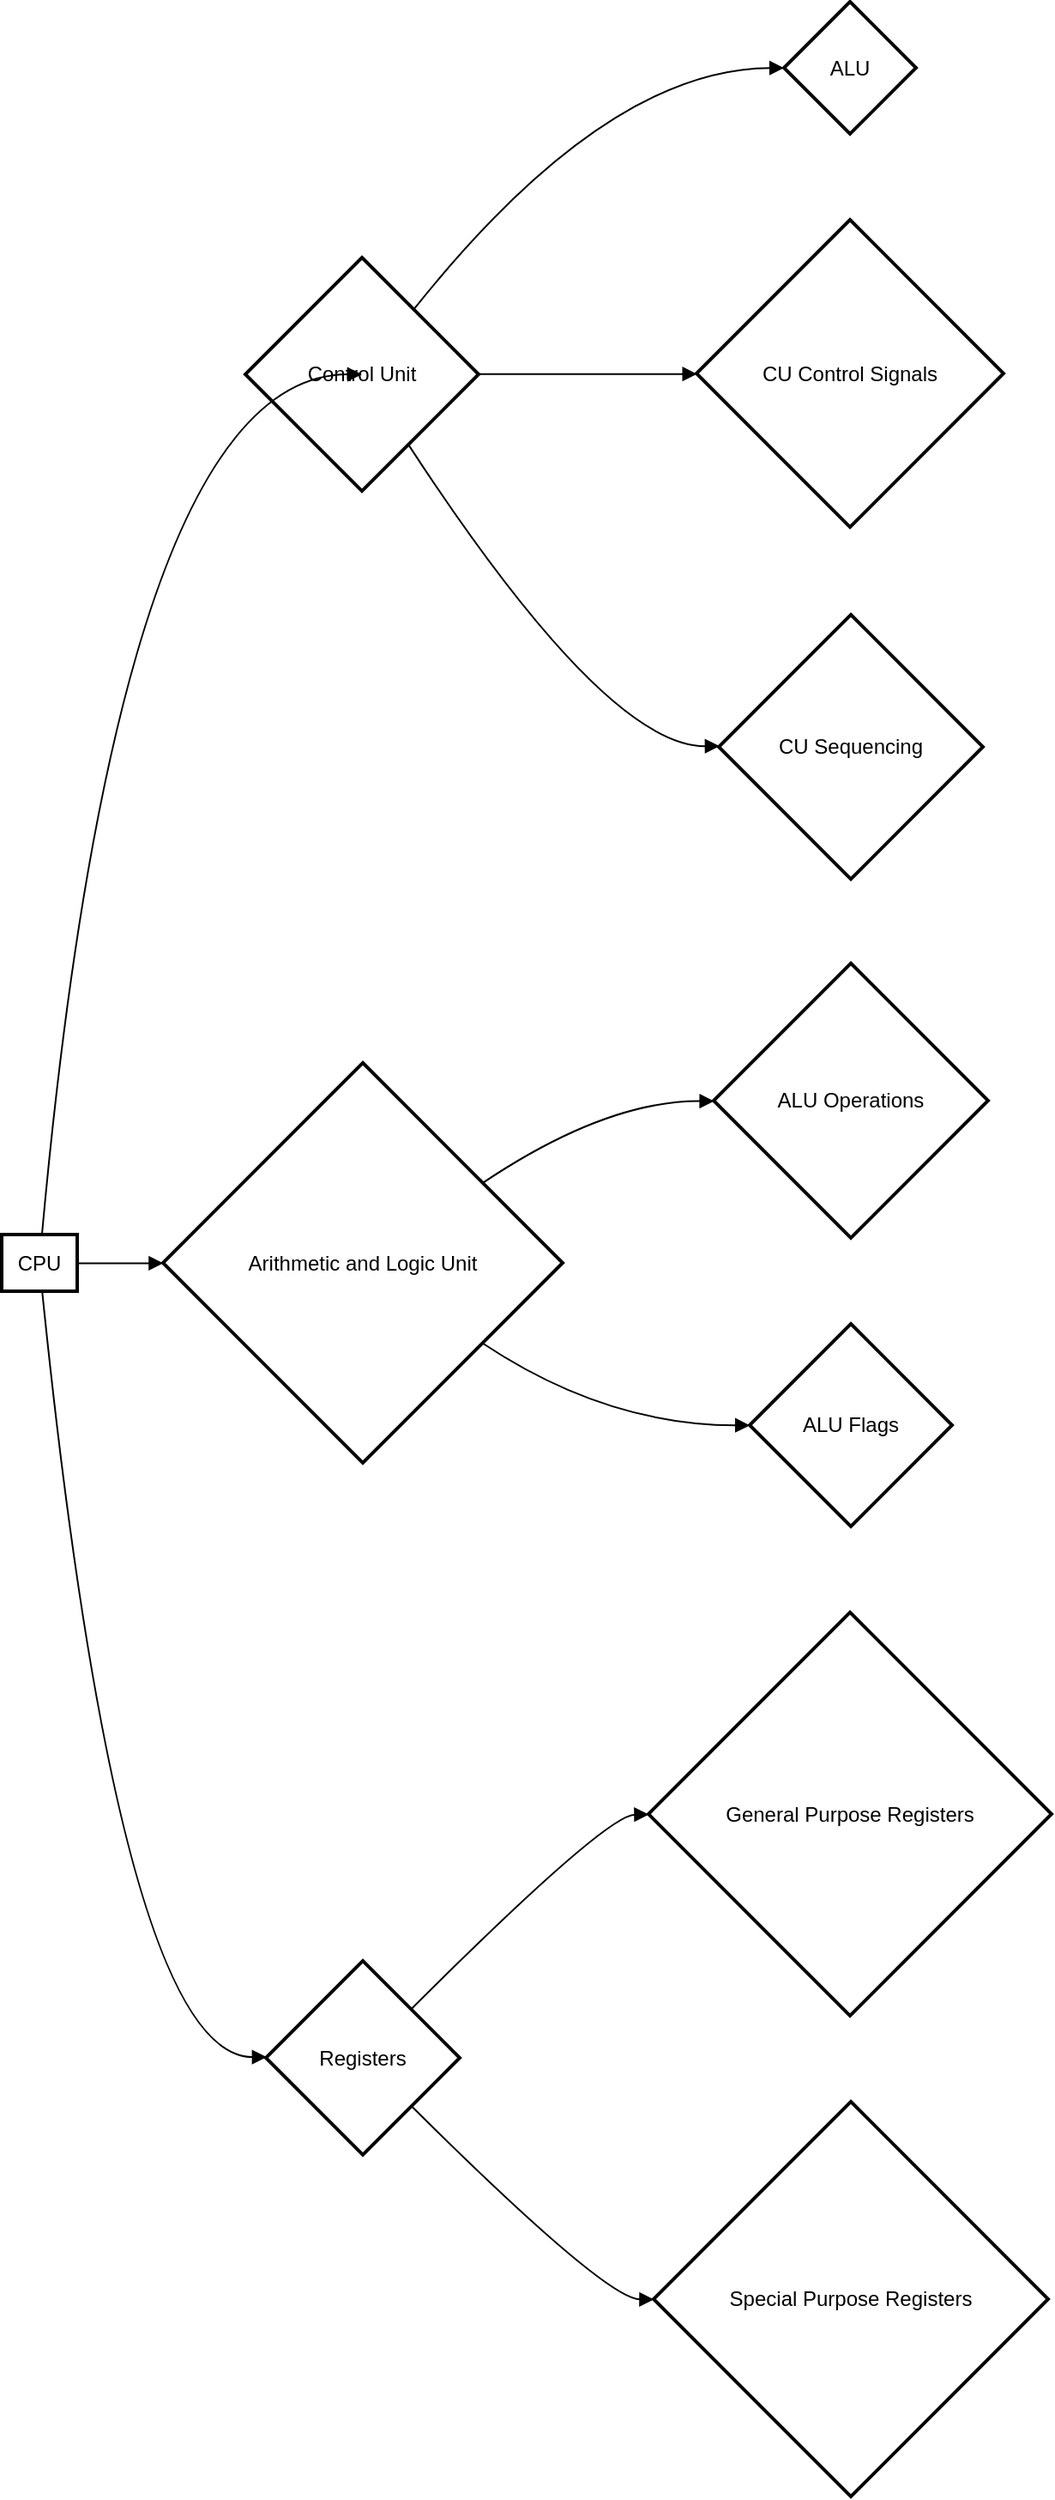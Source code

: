 <mxfile version="21.5.2" type="github">
  <diagram name="Página-1" id="bP6CFg4XiTYRrgsndQEi">
    <mxGraphModel>
      <root>
        <mxCell id="0" />
        <mxCell id="1" parent="0" />
        <mxCell id="2" value="CPU" style="whiteSpace=wrap;strokeWidth=2;" vertex="1" parent="1">
          <mxGeometry y="718" width="44" height="33" as="geometry" />
        </mxCell>
        <mxCell id="3" value="Control Unit" style="rhombus;strokeWidth=2;whiteSpace=wrap;" vertex="1" parent="1">
          <mxGeometry x="142" y="149" width="136" height="136" as="geometry" />
        </mxCell>
        <mxCell id="4" value="Arithmetic and Logic Unit" style="rhombus;strokeWidth=2;whiteSpace=wrap;" vertex="1" parent="1">
          <mxGeometry x="94" y="618" width="233" height="233" as="geometry" />
        </mxCell>
        <mxCell id="5" value="Registers" style="rhombus;strokeWidth=2;whiteSpace=wrap;" vertex="1" parent="1">
          <mxGeometry x="154" y="1141" width="113" height="113" as="geometry" />
        </mxCell>
        <mxCell id="6" value="ALU" style="rhombus;strokeWidth=2;whiteSpace=wrap;" vertex="1" parent="1">
          <mxGeometry x="456" width="77" height="77" as="geometry" />
        </mxCell>
        <mxCell id="7" value="CU Control Signals" style="rhombus;strokeWidth=2;whiteSpace=wrap;" vertex="1" parent="1">
          <mxGeometry x="405" y="127" width="179" height="179" as="geometry" />
        </mxCell>
        <mxCell id="8" value="CU Sequencing" style="rhombus;strokeWidth=2;whiteSpace=wrap;" vertex="1" parent="1">
          <mxGeometry x="418" y="357" width="154" height="154" as="geometry" />
        </mxCell>
        <mxCell id="9" value="ALU Operations" style="rhombus;strokeWidth=2;whiteSpace=wrap;" vertex="1" parent="1">
          <mxGeometry x="415" y="560" width="160" height="160" as="geometry" />
        </mxCell>
        <mxCell id="10" value="ALU Flags" style="rhombus;strokeWidth=2;whiteSpace=wrap;" vertex="1" parent="1">
          <mxGeometry x="436" y="770" width="118" height="118" as="geometry" />
        </mxCell>
        <mxCell id="11" value="General Purpose Registers" style="rhombus;strokeWidth=2;whiteSpace=wrap;" vertex="1" parent="1">
          <mxGeometry x="377" y="938" width="235" height="235" as="geometry" />
        </mxCell>
        <mxCell id="12" value="Special Purpose Registers" style="rhombus;strokeWidth=2;whiteSpace=wrap;" vertex="1" parent="1">
          <mxGeometry x="380" y="1223" width="230" height="230" as="geometry" />
        </mxCell>
        <mxCell id="13" value="" style="curved=1;startArrow=none;endArrow=block;exitX=0.533;exitY=0.002;entryX=0.003;entryY=0.499;" edge="1" parent="1" source="2" target="3">
          <mxGeometry relative="1" as="geometry">
            <Array as="points">
              <mxPoint x="69" y="217" />
            </Array>
          </mxGeometry>
        </mxCell>
        <mxCell id="14" value="" style="curved=1;startArrow=none;endArrow=block;exitX=0.997;exitY=0.508;entryX=-0.001;entryY=0.501;" edge="1" parent="1" source="2" target="4">
          <mxGeometry relative="1" as="geometry">
            <Array as="points" />
          </mxGeometry>
        </mxCell>
        <mxCell id="15" value="" style="curved=1;startArrow=none;endArrow=block;exitX=0.537;exitY=1.014;entryX=0.001;entryY=0.496;" edge="1" parent="1" source="2" target="5">
          <mxGeometry relative="1" as="geometry">
            <Array as="points">
              <mxPoint x="69" y="1197" />
            </Array>
          </mxGeometry>
        </mxCell>
        <mxCell id="16" value="" style="curved=1;startArrow=none;endArrow=block;exitX=0.901;exitY=-0.002;entryX=0.001;entryY=0.501;" edge="1" parent="1" source="3" target="6">
          <mxGeometry relative="1" as="geometry">
            <Array as="points">
              <mxPoint x="352" y="39" />
            </Array>
          </mxGeometry>
        </mxCell>
        <mxCell id="17" value="" style="curved=1;startArrow=none;endArrow=block;exitX=1.004;exitY=0.499;entryX=-0.0;entryY=0.502;" edge="1" parent="1" source="3" target="7">
          <mxGeometry relative="1" as="geometry">
            <Array as="points" />
          </mxGeometry>
        </mxCell>
        <mxCell id="18" value="" style="curved=1;startArrow=none;endArrow=block;exitX=0.83;exitY=0.999;entryX=-0.002;entryY=0.497;" edge="1" parent="1" source="3" target="8">
          <mxGeometry relative="1" as="geometry">
            <Array as="points">
              <mxPoint x="352" y="434" />
            </Array>
          </mxGeometry>
        </mxCell>
        <mxCell id="19" value="" style="curved=1;startArrow=none;endArrow=block;exitX=1.0;exitY=0.167;entryX=-0.001;entryY=0.502;" edge="1" parent="1" source="4" target="9">
          <mxGeometry relative="1" as="geometry">
            <Array as="points">
              <mxPoint x="352" y="640" />
            </Array>
          </mxGeometry>
        </mxCell>
        <mxCell id="20" value="" style="curved=1;startArrow=none;endArrow=block;exitX=1.0;exitY=0.835;entryX=-0.003;entryY=0.501;" edge="1" parent="1" source="4" target="10">
          <mxGeometry relative="1" as="geometry">
            <Array as="points">
              <mxPoint x="352" y="829" />
            </Array>
          </mxGeometry>
        </mxCell>
        <mxCell id="21" value="" style="curved=1;startArrow=none;endArrow=block;exitX=0.998;exitY=-0.001;entryX=0.0;entryY=0.501;" edge="1" parent="1" source="5" target="11">
          <mxGeometry relative="1" as="geometry">
            <Array as="points">
              <mxPoint x="352" y="1056" />
            </Array>
          </mxGeometry>
        </mxCell>
        <mxCell id="22" value="" style="curved=1;startArrow=none;endArrow=block;exitX=0.998;exitY=0.993;entryX=-0.001;entryY=0.501;" edge="1" parent="1" source="5" target="12">
          <mxGeometry relative="1" as="geometry">
            <Array as="points">
              <mxPoint x="352" y="1338" />
            </Array>
          </mxGeometry>
        </mxCell>
      </root>
    </mxGraphModel>
  </diagram>
</mxfile>
